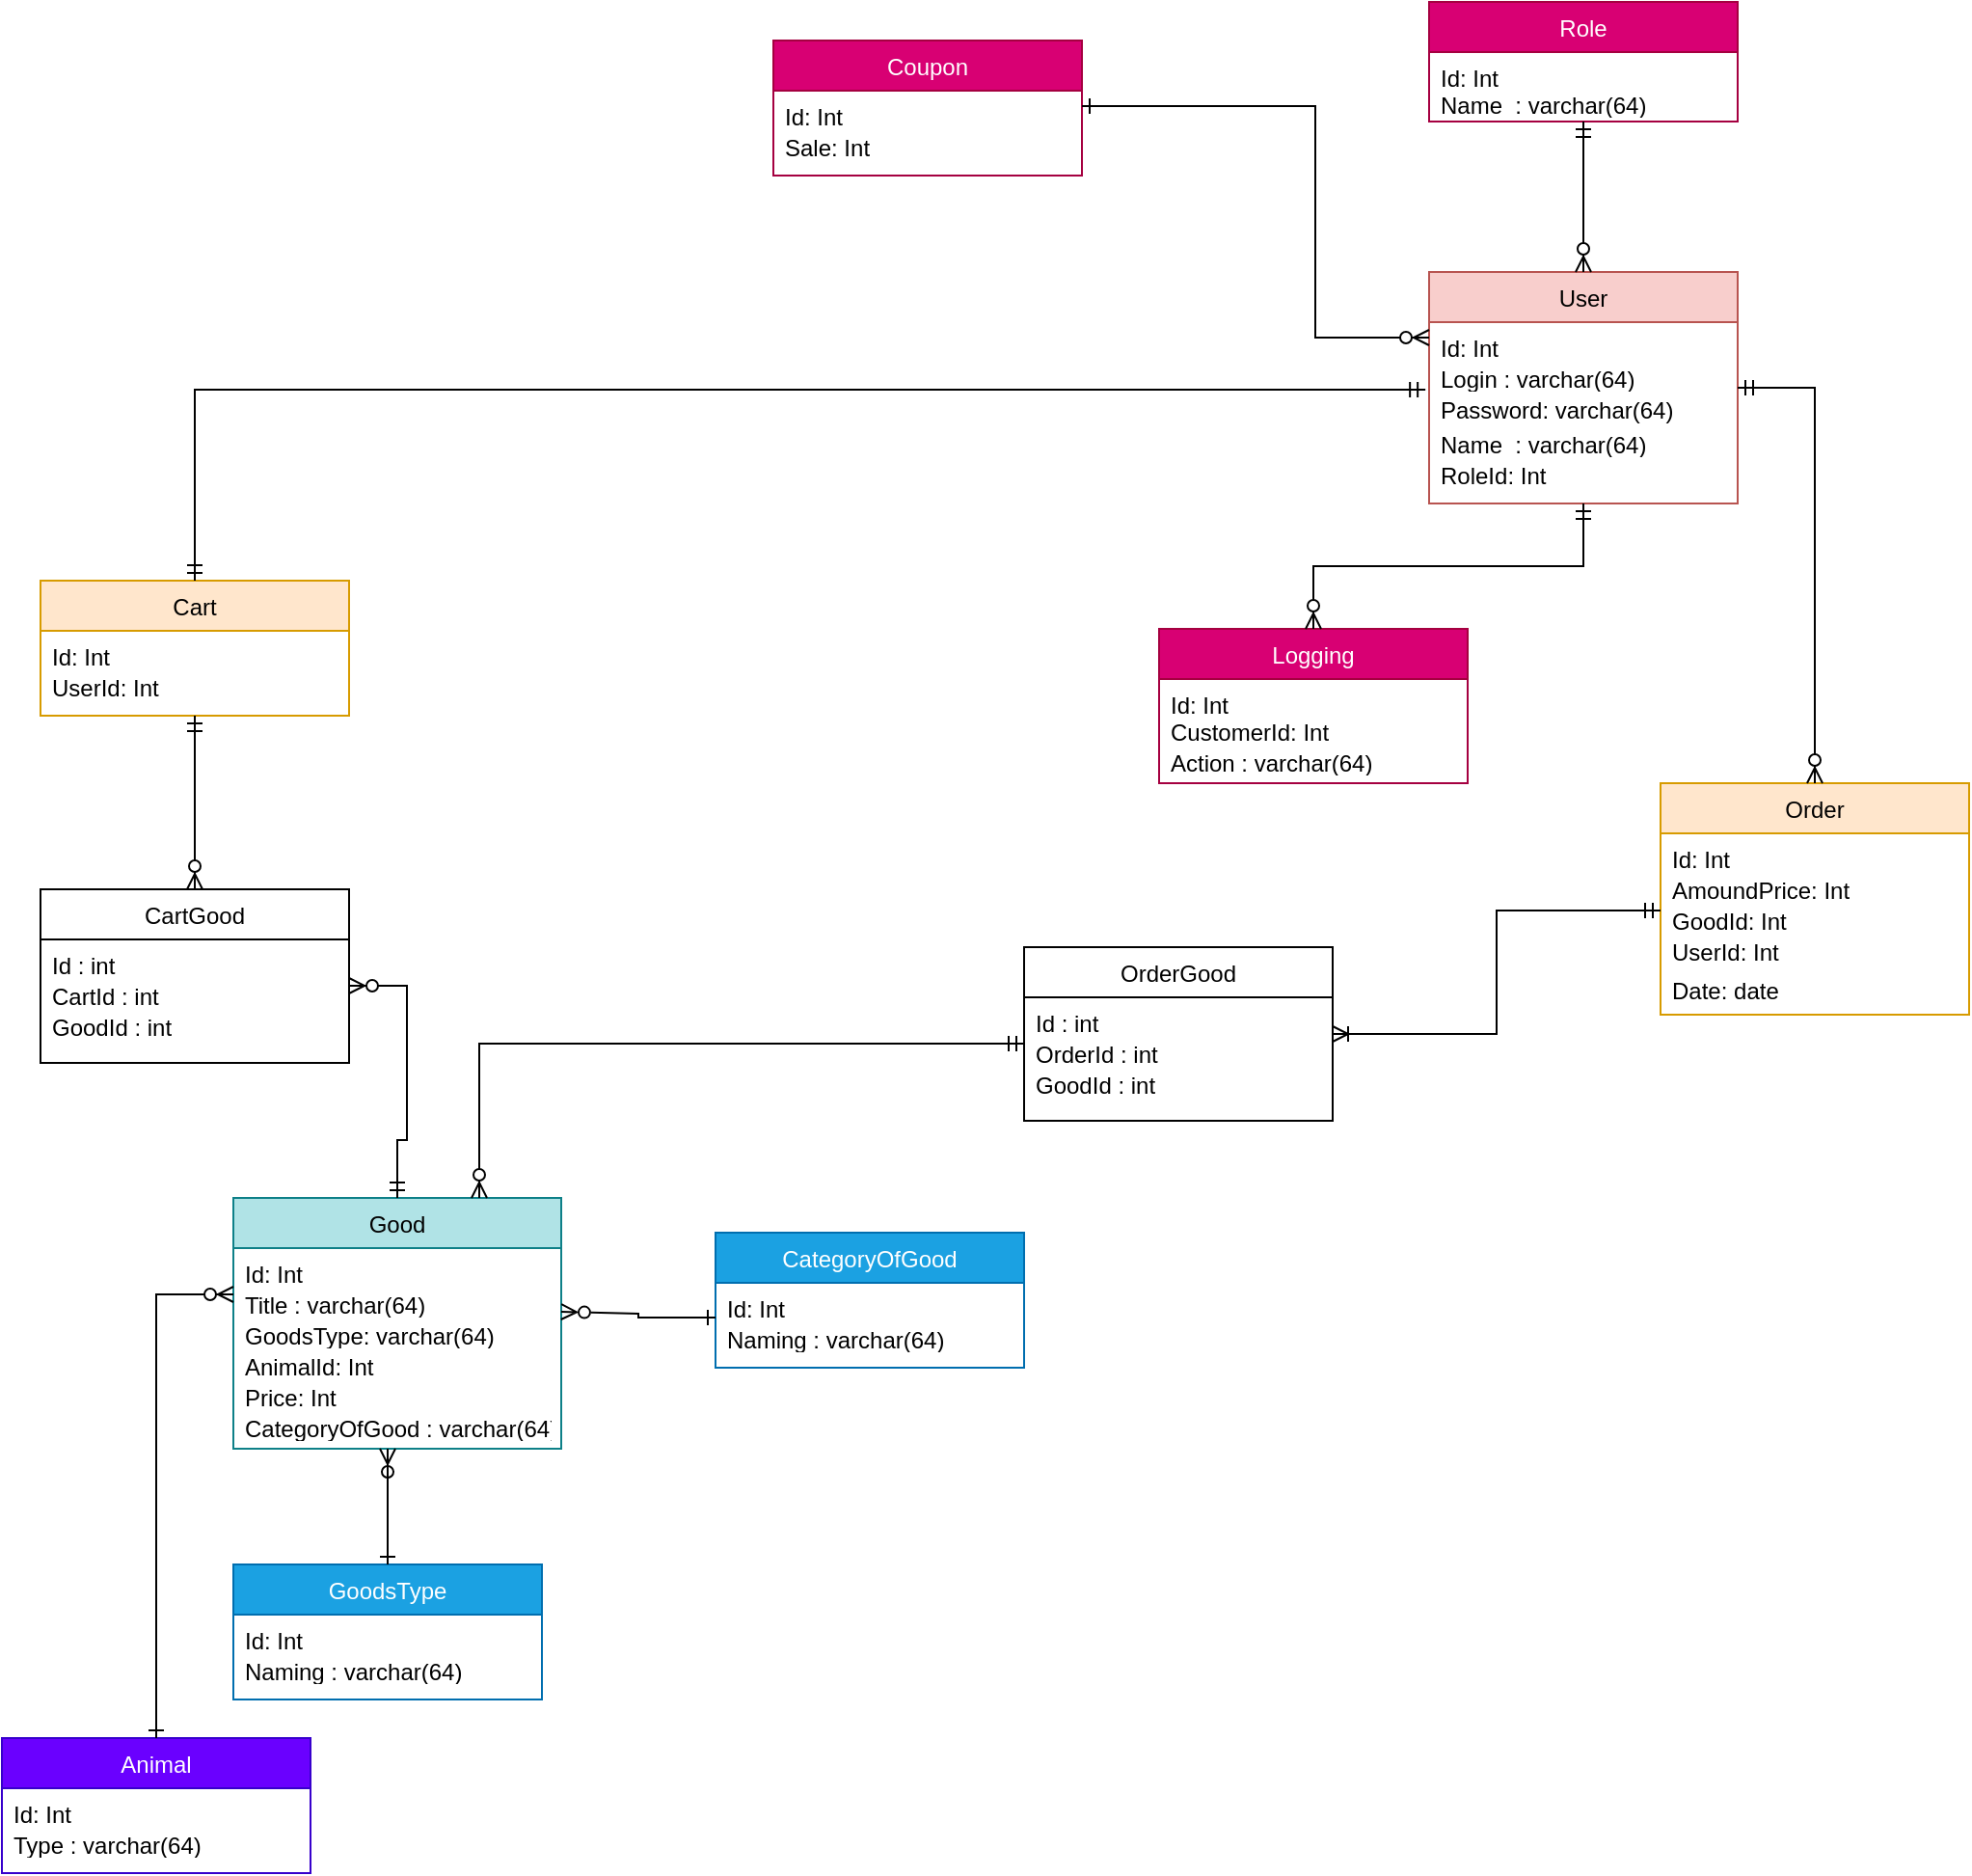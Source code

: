 <mxfile version="21.7.5" type="device">
  <diagram id="C5RBs43oDa-KdzZeNtuy" name="Page-1">
    <mxGraphModel dx="1369" dy="740" grid="1" gridSize="10" guides="1" tooltips="1" connect="1" arrows="1" fold="1" page="1" pageScale="1" pageWidth="827" pageHeight="1169" math="0" shadow="0">
      <root>
        <mxCell id="WIyWlLk6GJQsqaUBKTNV-0" />
        <mxCell id="WIyWlLk6GJQsqaUBKTNV-1" parent="WIyWlLk6GJQsqaUBKTNV-0" />
        <mxCell id="6qb5WNMlD2U8E1ZsG0e4-30" value="User" style="swimlane;fontStyle=0;align=center;verticalAlign=top;childLayout=stackLayout;horizontal=1;startSize=26;horizontalStack=0;resizeParent=1;resizeLast=0;collapsible=1;marginBottom=0;rounded=0;shadow=0;strokeWidth=1;fillColor=#f8cecc;strokeColor=#b85450;" parent="WIyWlLk6GJQsqaUBKTNV-1" vertex="1">
          <mxGeometry x="740" y="320" width="160" height="120" as="geometry">
            <mxRectangle x="740" y="320" width="160" height="26" as="alternateBounds" />
          </mxGeometry>
        </mxCell>
        <mxCell id="6qb5WNMlD2U8E1ZsG0e4-32" value="Id: Int" style="text;align=left;verticalAlign=top;spacingLeft=4;spacingRight=4;overflow=hidden;rotatable=0;points=[[0,0.5],[1,0.5]];portConstraint=eastwest;rounded=0;shadow=0;html=0;" parent="6qb5WNMlD2U8E1ZsG0e4-30" vertex="1">
          <mxGeometry y="26" width="160" height="16" as="geometry" />
        </mxCell>
        <mxCell id="w7qyRYWylFQH-fB0Ga35-0" value="Login : varchar(64)&#xa;" style="text;align=left;verticalAlign=top;spacingLeft=4;spacingRight=4;overflow=hidden;rotatable=0;points=[[0,0.5],[1,0.5]];portConstraint=eastwest;rounded=0;shadow=0;html=0;" parent="6qb5WNMlD2U8E1ZsG0e4-30" vertex="1">
          <mxGeometry y="42" width="160" height="16" as="geometry" />
        </mxCell>
        <mxCell id="6qb5WNMlD2U8E1ZsG0e4-33" value="Password: varchar(64)" style="text;align=left;verticalAlign=top;spacingLeft=4;spacingRight=4;overflow=hidden;rotatable=0;points=[[0,0.5],[1,0.5]];portConstraint=eastwest;rounded=0;shadow=0;html=0;" parent="6qb5WNMlD2U8E1ZsG0e4-30" vertex="1">
          <mxGeometry y="58" width="160" height="18" as="geometry" />
        </mxCell>
        <mxCell id="6qb5WNMlD2U8E1ZsG0e4-31" value="Name  : varchar(64)" style="text;align=left;verticalAlign=top;spacingLeft=4;spacingRight=4;overflow=hidden;rotatable=0;points=[[0,0.5],[1,0.5]];portConstraint=eastwest;" parent="6qb5WNMlD2U8E1ZsG0e4-30" vertex="1">
          <mxGeometry y="76" width="160" height="16" as="geometry" />
        </mxCell>
        <mxCell id="fyuA9UxaWJt7U_arlxt_-5" value="RoleId: Int&#xa;" style="text;align=left;verticalAlign=top;spacingLeft=4;spacingRight=4;overflow=hidden;rotatable=0;points=[[0,0.5],[1,0.5]];portConstraint=eastwest;" parent="6qb5WNMlD2U8E1ZsG0e4-30" vertex="1">
          <mxGeometry y="92" width="160" height="16" as="geometry" />
        </mxCell>
        <mxCell id="w7qyRYWylFQH-fB0Ga35-13" value="Order" style="swimlane;fontStyle=0;align=center;verticalAlign=top;childLayout=stackLayout;horizontal=1;startSize=26;horizontalStack=0;resizeParent=1;resizeLast=0;collapsible=1;marginBottom=0;rounded=0;shadow=0;strokeWidth=1;fillColor=#ffe6cc;strokeColor=#d79b00;" parent="WIyWlLk6GJQsqaUBKTNV-1" vertex="1">
          <mxGeometry x="860" y="585" width="160" height="120" as="geometry">
            <mxRectangle x="520" y="499" width="160" height="26" as="alternateBounds" />
          </mxGeometry>
        </mxCell>
        <mxCell id="w7qyRYWylFQH-fB0Ga35-14" value="Id: Int" style="text;align=left;verticalAlign=top;spacingLeft=4;spacingRight=4;overflow=hidden;rotatable=0;points=[[0,0.5],[1,0.5]];portConstraint=eastwest;rounded=0;shadow=0;html=0;" parent="w7qyRYWylFQH-fB0Ga35-13" vertex="1">
          <mxGeometry y="26" width="160" height="16" as="geometry" />
        </mxCell>
        <mxCell id="w7qyRYWylFQH-fB0Ga35-15" value="AmoundPrice: Int" style="text;align=left;verticalAlign=top;spacingLeft=4;spacingRight=4;overflow=hidden;rotatable=0;points=[[0,0.5],[1,0.5]];portConstraint=eastwest;rounded=0;shadow=0;html=0;" parent="w7qyRYWylFQH-fB0Ga35-13" vertex="1">
          <mxGeometry y="42" width="160" height="16" as="geometry" />
        </mxCell>
        <mxCell id="w7qyRYWylFQH-fB0Ga35-17" value="GoodId: Int" style="text;align=left;verticalAlign=top;spacingLeft=4;spacingRight=4;overflow=hidden;rotatable=0;points=[[0,0.5],[1,0.5]];portConstraint=eastwest;rounded=0;shadow=0;html=0;" parent="w7qyRYWylFQH-fB0Ga35-13" vertex="1">
          <mxGeometry y="58" width="160" height="16" as="geometry" />
        </mxCell>
        <mxCell id="w7qyRYWylFQH-fB0Ga35-18" value="UserId: Int" style="text;align=left;verticalAlign=top;spacingLeft=4;spacingRight=4;overflow=hidden;rotatable=0;points=[[0,0.5],[1,0.5]];portConstraint=eastwest;rounded=0;shadow=0;html=0;" parent="w7qyRYWylFQH-fB0Ga35-13" vertex="1">
          <mxGeometry y="74" width="160" height="20" as="geometry" />
        </mxCell>
        <mxCell id="VpY8d44TNYaPiwda6EWH-11" value="Date: date" style="text;align=left;verticalAlign=top;spacingLeft=4;spacingRight=4;overflow=hidden;rotatable=0;points=[[0,0.5],[1,0.5]];portConstraint=eastwest;rounded=0;shadow=0;html=0;" parent="w7qyRYWylFQH-fB0Ga35-13" vertex="1">
          <mxGeometry y="94" width="160" height="20" as="geometry" />
        </mxCell>
        <mxCell id="w7qyRYWylFQH-fB0Ga35-33" value="Good" style="swimlane;fontStyle=0;align=center;verticalAlign=top;childLayout=stackLayout;horizontal=1;startSize=26;horizontalStack=0;resizeParent=1;resizeLast=0;collapsible=1;marginBottom=0;rounded=0;shadow=0;strokeWidth=1;fillColor=#b0e3e6;strokeColor=#0e8088;" parent="WIyWlLk6GJQsqaUBKTNV-1" vertex="1">
          <mxGeometry x="120" y="800" width="170" height="130" as="geometry">
            <mxRectangle x="740" y="660" width="160" height="26" as="alternateBounds" />
          </mxGeometry>
        </mxCell>
        <mxCell id="w7qyRYWylFQH-fB0Ga35-34" value="Id: Int" style="text;align=left;verticalAlign=top;spacingLeft=4;spacingRight=4;overflow=hidden;rotatable=0;points=[[0,0.5],[1,0.5]];portConstraint=eastwest;rounded=0;shadow=0;html=0;" parent="w7qyRYWylFQH-fB0Ga35-33" vertex="1">
          <mxGeometry y="26" width="170" height="16" as="geometry" />
        </mxCell>
        <mxCell id="w7qyRYWylFQH-fB0Ga35-35" value="Title : varchar(64)" style="text;align=left;verticalAlign=top;spacingLeft=4;spacingRight=4;overflow=hidden;rotatable=0;points=[[0,0.5],[1,0.5]];portConstraint=eastwest;rounded=0;shadow=0;html=0;" parent="w7qyRYWylFQH-fB0Ga35-33" vertex="1">
          <mxGeometry y="42" width="170" height="16" as="geometry" />
        </mxCell>
        <mxCell id="w7qyRYWylFQH-fB0Ga35-36" value="GoodsType: varchar(64)" style="text;align=left;verticalAlign=top;spacingLeft=4;spacingRight=4;overflow=hidden;rotatable=0;points=[[0,0.5],[1,0.5]];portConstraint=eastwest;rounded=0;shadow=0;html=0;" parent="w7qyRYWylFQH-fB0Ga35-33" vertex="1">
          <mxGeometry y="58" width="170" height="16" as="geometry" />
        </mxCell>
        <mxCell id="w7qyRYWylFQH-fB0Ga35-37" value="AnimalId: Int" style="text;align=left;verticalAlign=top;spacingLeft=4;spacingRight=4;overflow=hidden;rotatable=0;points=[[0,0.5],[1,0.5]];portConstraint=eastwest;rounded=0;shadow=0;html=0;" parent="w7qyRYWylFQH-fB0Ga35-33" vertex="1">
          <mxGeometry y="74" width="170" height="16" as="geometry" />
        </mxCell>
        <mxCell id="VpY8d44TNYaPiwda6EWH-6" value="Price: Int" style="text;align=left;verticalAlign=top;spacingLeft=4;spacingRight=4;overflow=hidden;rotatable=0;points=[[0,0.5],[1,0.5]];portConstraint=eastwest;rounded=0;shadow=0;html=0;" parent="w7qyRYWylFQH-fB0Ga35-33" vertex="1">
          <mxGeometry y="90" width="170" height="16" as="geometry" />
        </mxCell>
        <mxCell id="VpY8d44TNYaPiwda6EWH-14" value="CategoryOfGood : varchar(64)" style="text;align=left;verticalAlign=top;spacingLeft=4;spacingRight=4;overflow=hidden;rotatable=0;points=[[0,0.5],[1,0.5]];portConstraint=eastwest;rounded=0;shadow=0;html=0;" parent="w7qyRYWylFQH-fB0Ga35-33" vertex="1">
          <mxGeometry y="106" width="170" height="16" as="geometry" />
        </mxCell>
        <mxCell id="w7qyRYWylFQH-fB0Ga35-44" value="Cart" style="swimlane;fontStyle=0;align=center;verticalAlign=top;childLayout=stackLayout;horizontal=1;startSize=26;horizontalStack=0;resizeParent=1;resizeLast=0;collapsible=1;marginBottom=0;rounded=0;shadow=0;strokeWidth=1;fillColor=#ffe6cc;strokeColor=#d79b00;" parent="WIyWlLk6GJQsqaUBKTNV-1" vertex="1">
          <mxGeometry x="20" y="480" width="160" height="70" as="geometry">
            <mxRectangle x="230" y="140" width="160" height="26" as="alternateBounds" />
          </mxGeometry>
        </mxCell>
        <mxCell id="w7qyRYWylFQH-fB0Ga35-45" value="Id: Int" style="text;align=left;verticalAlign=top;spacingLeft=4;spacingRight=4;overflow=hidden;rotatable=0;points=[[0,0.5],[1,0.5]];portConstraint=eastwest;rounded=0;shadow=0;html=0;" parent="w7qyRYWylFQH-fB0Ga35-44" vertex="1">
          <mxGeometry y="26" width="160" height="16" as="geometry" />
        </mxCell>
        <mxCell id="w7qyRYWylFQH-fB0Ga35-49" value="UserId: Int" style="text;align=left;verticalAlign=top;spacingLeft=4;spacingRight=4;overflow=hidden;rotatable=0;points=[[0,0.5],[1,0.5]];portConstraint=eastwest;rounded=0;shadow=0;html=0;" parent="w7qyRYWylFQH-fB0Ga35-44" vertex="1">
          <mxGeometry y="42" width="160" height="16" as="geometry" />
        </mxCell>
        <mxCell id="fyuA9UxaWJt7U_arlxt_-2" value="Role" style="swimlane;fontStyle=0;align=center;verticalAlign=top;childLayout=stackLayout;horizontal=1;startSize=26;horizontalStack=0;resizeParent=1;resizeLast=0;collapsible=1;marginBottom=0;rounded=0;shadow=0;strokeWidth=1;fillColor=#d80073;strokeColor=#A50040;fontColor=#ffffff;" parent="WIyWlLk6GJQsqaUBKTNV-1" vertex="1">
          <mxGeometry x="740" y="180" width="160" height="62" as="geometry">
            <mxRectangle x="990" y="387" width="160" height="26" as="alternateBounds" />
          </mxGeometry>
        </mxCell>
        <mxCell id="fyuA9UxaWJt7U_arlxt_-3" value="Id: Int" style="text;align=left;verticalAlign=top;spacingLeft=4;spacingRight=4;overflow=hidden;rotatable=0;points=[[0,0.5],[1,0.5]];portConstraint=eastwest;rounded=0;shadow=0;html=0;" parent="fyuA9UxaWJt7U_arlxt_-2" vertex="1">
          <mxGeometry y="26" width="160" height="14" as="geometry" />
        </mxCell>
        <mxCell id="fyuA9UxaWJt7U_arlxt_-4" value="Name  : varchar(64)" style="text;align=left;verticalAlign=top;spacingLeft=4;spacingRight=4;overflow=hidden;rotatable=0;points=[[0,0.5],[1,0.5]];portConstraint=eastwest;" parent="fyuA9UxaWJt7U_arlxt_-2" vertex="1">
          <mxGeometry y="40" width="160" height="16" as="geometry" />
        </mxCell>
        <mxCell id="fyuA9UxaWJt7U_arlxt_-6" value="" style="edgeStyle=elbowEdgeStyle;fontSize=12;html=1;endArrow=ERzeroToMany;startArrow=ERmandOne;rounded=0;entryX=0.5;entryY=0;entryDx=0;entryDy=0;exitX=0.5;exitY=1;exitDx=0;exitDy=0;" parent="WIyWlLk6GJQsqaUBKTNV-1" source="fyuA9UxaWJt7U_arlxt_-2" target="6qb5WNMlD2U8E1ZsG0e4-30" edge="1">
          <mxGeometry width="100" height="100" relative="1" as="geometry">
            <mxPoint x="990" y="431" as="sourcePoint" />
            <mxPoint x="900" y="430" as="targetPoint" />
            <Array as="points">
              <mxPoint x="820" y="280" />
            </Array>
          </mxGeometry>
        </mxCell>
        <mxCell id="PgJww2WzNL4B_Ec54gMQ-55" value="GoodsType" style="swimlane;fontStyle=0;align=center;verticalAlign=top;childLayout=stackLayout;horizontal=1;startSize=26;horizontalStack=0;resizeParent=1;resizeLast=0;collapsible=1;marginBottom=0;rounded=0;shadow=0;strokeWidth=1;fillColor=#1ba1e2;strokeColor=#006EAF;fontColor=#ffffff;" parent="WIyWlLk6GJQsqaUBKTNV-1" vertex="1">
          <mxGeometry x="120" y="990" width="160" height="70" as="geometry">
            <mxRectangle x="230" y="140" width="160" height="26" as="alternateBounds" />
          </mxGeometry>
        </mxCell>
        <mxCell id="PgJww2WzNL4B_Ec54gMQ-56" value="Id: Int" style="text;align=left;verticalAlign=top;spacingLeft=4;spacingRight=4;overflow=hidden;rotatable=0;points=[[0,0.5],[1,0.5]];portConstraint=eastwest;rounded=0;shadow=0;html=0;" parent="PgJww2WzNL4B_Ec54gMQ-55" vertex="1">
          <mxGeometry y="26" width="160" height="16" as="geometry" />
        </mxCell>
        <mxCell id="PgJww2WzNL4B_Ec54gMQ-57" value="Naming : varchar(64)" style="text;align=left;verticalAlign=top;spacingLeft=4;spacingRight=4;overflow=hidden;rotatable=0;points=[[0,0.5],[1,0.5]];portConstraint=eastwest;rounded=0;shadow=0;html=0;" parent="PgJww2WzNL4B_Ec54gMQ-55" vertex="1">
          <mxGeometry y="42" width="160" height="16" as="geometry" />
        </mxCell>
        <mxCell id="PgJww2WzNL4B_Ec54gMQ-58" value="" style="fontSize=12;html=1;endArrow=ERzeroToMany;endFill=1;rounded=0;" parent="WIyWlLk6GJQsqaUBKTNV-1" edge="1">
          <mxGeometry width="100" height="100" relative="1" as="geometry">
            <mxPoint x="200" y="940" as="sourcePoint" />
            <mxPoint x="200" y="930" as="targetPoint" />
          </mxGeometry>
        </mxCell>
        <mxCell id="PgJww2WzNL4B_Ec54gMQ-59" value="" style="fontSize=12;html=1;endArrow=ERone;endFill=1;rounded=0;entryX=0.5;entryY=0;entryDx=0;entryDy=0;" parent="WIyWlLk6GJQsqaUBKTNV-1" target="PgJww2WzNL4B_Ec54gMQ-55" edge="1">
          <mxGeometry width="100" height="100" relative="1" as="geometry">
            <mxPoint x="200" y="930" as="sourcePoint" />
            <mxPoint x="340" y="870" as="targetPoint" />
          </mxGeometry>
        </mxCell>
        <mxCell id="PgJww2WzNL4B_Ec54gMQ-60" value="CategoryOfGood" style="swimlane;fontStyle=0;align=center;verticalAlign=top;childLayout=stackLayout;horizontal=1;startSize=26;horizontalStack=0;resizeParent=1;resizeLast=0;collapsible=1;marginBottom=0;rounded=0;shadow=0;strokeWidth=1;fillColor=#1ba1e2;strokeColor=#006EAF;fontColor=#ffffff;" parent="WIyWlLk6GJQsqaUBKTNV-1" vertex="1">
          <mxGeometry x="370" y="818" width="160" height="70" as="geometry">
            <mxRectangle x="230" y="140" width="160" height="26" as="alternateBounds" />
          </mxGeometry>
        </mxCell>
        <mxCell id="PgJww2WzNL4B_Ec54gMQ-61" value="Id: Int" style="text;align=left;verticalAlign=top;spacingLeft=4;spacingRight=4;overflow=hidden;rotatable=0;points=[[0,0.5],[1,0.5]];portConstraint=eastwest;rounded=0;shadow=0;html=0;" parent="PgJww2WzNL4B_Ec54gMQ-60" vertex="1">
          <mxGeometry y="26" width="160" height="16" as="geometry" />
        </mxCell>
        <mxCell id="PgJww2WzNL4B_Ec54gMQ-62" value="Naming : varchar(64)" style="text;align=left;verticalAlign=top;spacingLeft=4;spacingRight=4;overflow=hidden;rotatable=0;points=[[0,0.5],[1,0.5]];portConstraint=eastwest;rounded=0;shadow=0;html=0;" parent="PgJww2WzNL4B_Ec54gMQ-60" vertex="1">
          <mxGeometry y="42" width="160" height="16" as="geometry" />
        </mxCell>
        <mxCell id="Yc_l20d78vBWukS0RY-6-18" value="Animal" style="swimlane;fontStyle=0;align=center;verticalAlign=top;childLayout=stackLayout;horizontal=1;startSize=26;horizontalStack=0;resizeParent=1;resizeLast=0;collapsible=1;marginBottom=0;rounded=0;shadow=0;strokeWidth=1;fillColor=#6a00ff;strokeColor=#3700CC;fontColor=#ffffff;" parent="WIyWlLk6GJQsqaUBKTNV-1" vertex="1">
          <mxGeometry y="1080" width="160" height="70" as="geometry">
            <mxRectangle x="230" y="140" width="160" height="26" as="alternateBounds" />
          </mxGeometry>
        </mxCell>
        <mxCell id="Yc_l20d78vBWukS0RY-6-19" value="Id: Int" style="text;align=left;verticalAlign=top;spacingLeft=4;spacingRight=4;overflow=hidden;rotatable=0;points=[[0,0.5],[1,0.5]];portConstraint=eastwest;rounded=0;shadow=0;html=0;" parent="Yc_l20d78vBWukS0RY-6-18" vertex="1">
          <mxGeometry y="26" width="160" height="16" as="geometry" />
        </mxCell>
        <mxCell id="Yc_l20d78vBWukS0RY-6-20" value="Type : varchar(64)" style="text;align=left;verticalAlign=top;spacingLeft=4;spacingRight=4;overflow=hidden;rotatable=0;points=[[0,0.5],[1,0.5]];portConstraint=eastwest;rounded=0;shadow=0;html=0;" parent="Yc_l20d78vBWukS0RY-6-18" vertex="1">
          <mxGeometry y="42" width="160" height="16" as="geometry" />
        </mxCell>
        <mxCell id="Yc_l20d78vBWukS0RY-6-23" value="" style="edgeStyle=orthogonalEdgeStyle;fontSize=12;html=1;endArrow=ERzeroToMany;startArrow=ERone;rounded=0;startFill=0;exitX=0.5;exitY=0;exitDx=0;exitDy=0;entryX=0;entryY=0.5;entryDx=0;entryDy=0;" parent="WIyWlLk6GJQsqaUBKTNV-1" source="Yc_l20d78vBWukS0RY-6-18" target="w7qyRYWylFQH-fB0Ga35-35" edge="1">
          <mxGeometry width="100" height="100" relative="1" as="geometry">
            <mxPoint x="524" y="1110" as="sourcePoint" />
            <mxPoint x="714" y="930" as="targetPoint" />
            <Array as="points">
              <mxPoint x="80" y="1070" />
              <mxPoint x="80" y="850" />
            </Array>
          </mxGeometry>
        </mxCell>
        <mxCell id="Yc_l20d78vBWukS0RY-6-32" value="" style="edgeStyle=orthogonalEdgeStyle;fontSize=12;html=1;endArrow=ERmandOne;startArrow=ERmandOne;rounded=0;entryX=-0.012;entryY=0.167;entryDx=0;entryDy=0;entryPerimeter=0;exitX=0.5;exitY=0;exitDx=0;exitDy=0;" parent="WIyWlLk6GJQsqaUBKTNV-1" source="w7qyRYWylFQH-fB0Ga35-44" target="6qb5WNMlD2U8E1ZsG0e4-33" edge="1">
          <mxGeometry width="100" height="100" relative="1" as="geometry">
            <mxPoint x="130" y="520" as="sourcePoint" />
            <mxPoint x="230" y="380" as="targetPoint" />
          </mxGeometry>
        </mxCell>
        <mxCell id="Yc_l20d78vBWukS0RY-6-34" value="" style="edgeStyle=orthogonalEdgeStyle;fontSize=12;html=1;endArrow=ERzeroToMany;startArrow=ERmandOne;rounded=0;exitX=1;exitY=0.5;exitDx=0;exitDy=0;entryX=0.5;entryY=0;entryDx=0;entryDy=0;" parent="WIyWlLk6GJQsqaUBKTNV-1" source="6qb5WNMlD2U8E1ZsG0e4-30" target="w7qyRYWylFQH-fB0Ga35-13" edge="1">
          <mxGeometry width="100" height="100" relative="1" as="geometry">
            <mxPoint x="819.5" y="610" as="sourcePoint" />
            <mxPoint x="919.5" y="510" as="targetPoint" />
          </mxGeometry>
        </mxCell>
        <mxCell id="VpY8d44TNYaPiwda6EWH-7" value="Logging" style="swimlane;fontStyle=0;align=center;verticalAlign=top;childLayout=stackLayout;horizontal=1;startSize=26;horizontalStack=0;resizeParent=1;resizeLast=0;collapsible=1;marginBottom=0;rounded=0;shadow=0;strokeWidth=1;fillColor=#d80073;strokeColor=#A50040;fontColor=#ffffff;" parent="WIyWlLk6GJQsqaUBKTNV-1" vertex="1">
          <mxGeometry x="600" y="505" width="160" height="80" as="geometry">
            <mxRectangle x="990" y="387" width="160" height="26" as="alternateBounds" />
          </mxGeometry>
        </mxCell>
        <mxCell id="VpY8d44TNYaPiwda6EWH-8" value="Id: Int" style="text;align=left;verticalAlign=top;spacingLeft=4;spacingRight=4;overflow=hidden;rotatable=0;points=[[0,0.5],[1,0.5]];portConstraint=eastwest;rounded=0;shadow=0;html=0;" parent="VpY8d44TNYaPiwda6EWH-7" vertex="1">
          <mxGeometry y="26" width="160" height="14" as="geometry" />
        </mxCell>
        <mxCell id="VpY8d44TNYaPiwda6EWH-9" value="CustomerId: Int" style="text;align=left;verticalAlign=top;spacingLeft=4;spacingRight=4;overflow=hidden;rotatable=0;points=[[0,0.5],[1,0.5]];portConstraint=eastwest;" parent="VpY8d44TNYaPiwda6EWH-7" vertex="1">
          <mxGeometry y="40" width="160" height="16" as="geometry" />
        </mxCell>
        <mxCell id="VpY8d44TNYaPiwda6EWH-10" value="Action : varchar(64)&#xa;" style="text;align=left;verticalAlign=top;spacingLeft=4;spacingRight=4;overflow=hidden;rotatable=0;points=[[0,0.5],[1,0.5]];portConstraint=eastwest;" parent="VpY8d44TNYaPiwda6EWH-7" vertex="1">
          <mxGeometry y="56" width="160" height="16" as="geometry" />
        </mxCell>
        <mxCell id="VpY8d44TNYaPiwda6EWH-13" value="" style="fontSize=12;html=1;endArrow=ERone;endFill=1;rounded=0;entryX=0;entryY=0.125;entryDx=0;entryDy=0;edgeStyle=orthogonalEdgeStyle;entryPerimeter=0;startArrow=ERzeroToMany;startFill=0;exitX=1;exitY=0.063;exitDx=0;exitDy=0;exitPerimeter=0;" parent="WIyWlLk6GJQsqaUBKTNV-1" source="w7qyRYWylFQH-fB0Ga35-36" target="PgJww2WzNL4B_Ec54gMQ-62" edge="1">
          <mxGeometry width="100" height="100" relative="1" as="geometry">
            <mxPoint x="330" y="930" as="sourcePoint" />
            <mxPoint x="330" y="960" as="targetPoint" />
            <Array as="points">
              <mxPoint x="330" y="860" />
              <mxPoint x="330" y="862" />
            </Array>
          </mxGeometry>
        </mxCell>
        <mxCell id="VpY8d44TNYaPiwda6EWH-15" value="" style="edgeStyle=orthogonalEdgeStyle;fontSize=12;html=1;endArrow=ERzeroToMany;startArrow=ERmandOne;rounded=0;exitX=0.5;exitY=1;exitDx=0;exitDy=0;entryX=0.5;entryY=0;entryDx=0;entryDy=0;" parent="WIyWlLk6GJQsqaUBKTNV-1" source="6qb5WNMlD2U8E1ZsG0e4-30" target="VpY8d44TNYaPiwda6EWH-7" edge="1">
          <mxGeometry width="100" height="100" relative="1" as="geometry">
            <mxPoint x="700" y="650" as="sourcePoint" />
            <mxPoint x="800" y="550" as="targetPoint" />
          </mxGeometry>
        </mxCell>
        <mxCell id="VpY8d44TNYaPiwda6EWH-16" value="Coupon" style="swimlane;fontStyle=0;align=center;verticalAlign=top;childLayout=stackLayout;horizontal=1;startSize=26;horizontalStack=0;resizeParent=1;resizeLast=0;collapsible=1;marginBottom=0;rounded=0;shadow=0;strokeWidth=1;fillColor=#d80073;strokeColor=#A50040;fontColor=#ffffff;" parent="WIyWlLk6GJQsqaUBKTNV-1" vertex="1">
          <mxGeometry x="400" y="200" width="160" height="70" as="geometry">
            <mxRectangle x="539" y="240" width="160" height="26" as="alternateBounds" />
          </mxGeometry>
        </mxCell>
        <mxCell id="VpY8d44TNYaPiwda6EWH-17" value="Id: Int" style="text;align=left;verticalAlign=top;spacingLeft=4;spacingRight=4;overflow=hidden;rotatable=0;points=[[0,0.5],[1,0.5]];portConstraint=eastwest;rounded=0;shadow=0;html=0;" parent="VpY8d44TNYaPiwda6EWH-16" vertex="1">
          <mxGeometry y="26" width="160" height="16" as="geometry" />
        </mxCell>
        <mxCell id="VpY8d44TNYaPiwda6EWH-18" value="Sale: Int" style="text;align=left;verticalAlign=top;spacingLeft=4;spacingRight=4;overflow=hidden;rotatable=0;points=[[0,0.5],[1,0.5]];portConstraint=eastwest;rounded=0;shadow=0;html=0;" parent="VpY8d44TNYaPiwda6EWH-16" vertex="1">
          <mxGeometry y="42" width="160" height="16" as="geometry" />
        </mxCell>
        <mxCell id="VpY8d44TNYaPiwda6EWH-19" value="" style="edgeStyle=elbowEdgeStyle;fontSize=12;html=1;endArrow=ERone;endFill=0;startArrow=ERzeroToMany;rounded=0;entryX=1;entryY=0.5;entryDx=0;entryDy=0;exitX=0;exitY=0.5;exitDx=0;exitDy=0;" parent="WIyWlLk6GJQsqaUBKTNV-1" source="6qb5WNMlD2U8E1ZsG0e4-32" target="VpY8d44TNYaPiwda6EWH-17" edge="1">
          <mxGeometry width="100" height="100" relative="1" as="geometry">
            <mxPoint x="681" y="280" as="sourcePoint" />
            <mxPoint x="711" y="270" as="targetPoint" />
            <Array as="points">
              <mxPoint x="681" y="260" />
            </Array>
          </mxGeometry>
        </mxCell>
        <mxCell id="U1ZJQic06dcOob1wZSDL-0" value="CartGood" style="swimlane;fontStyle=0;align=center;verticalAlign=top;childLayout=stackLayout;horizontal=1;startSize=26;horizontalStack=0;resizeParent=1;resizeLast=0;collapsible=1;marginBottom=0;rounded=0;shadow=0;strokeWidth=1;" vertex="1" parent="WIyWlLk6GJQsqaUBKTNV-1">
          <mxGeometry x="20" y="640" width="160" height="90" as="geometry">
            <mxRectangle x="539" y="240" width="160" height="26" as="alternateBounds" />
          </mxGeometry>
        </mxCell>
        <mxCell id="U1ZJQic06dcOob1wZSDL-1" value="Id : int" style="text;align=left;verticalAlign=top;spacingLeft=4;spacingRight=4;overflow=hidden;rotatable=0;points=[[0,0.5],[1,0.5]];portConstraint=eastwest;rounded=0;shadow=0;html=0;" vertex="1" parent="U1ZJQic06dcOob1wZSDL-0">
          <mxGeometry y="26" width="160" height="16" as="geometry" />
        </mxCell>
        <mxCell id="U1ZJQic06dcOob1wZSDL-2" value="CartId : int" style="text;align=left;verticalAlign=top;spacingLeft=4;spacingRight=4;overflow=hidden;rotatable=0;points=[[0,0.5],[1,0.5]];portConstraint=eastwest;rounded=0;shadow=0;html=0;" vertex="1" parent="U1ZJQic06dcOob1wZSDL-0">
          <mxGeometry y="42" width="160" height="16" as="geometry" />
        </mxCell>
        <mxCell id="U1ZJQic06dcOob1wZSDL-3" value="GoodId : int" style="text;align=left;verticalAlign=top;spacingLeft=4;spacingRight=4;overflow=hidden;rotatable=0;points=[[0,0.5],[1,0.5]];portConstraint=eastwest;rounded=0;shadow=0;html=0;" vertex="1" parent="U1ZJQic06dcOob1wZSDL-0">
          <mxGeometry y="58" width="160" height="16" as="geometry" />
        </mxCell>
        <mxCell id="U1ZJQic06dcOob1wZSDL-4" value="" style="edgeStyle=orthogonalEdgeStyle;fontSize=12;html=1;endArrow=ERzeroToMany;startArrow=ERmandOne;rounded=0;entryX=1;entryY=0.5;entryDx=0;entryDy=0;exitX=0.5;exitY=0;exitDx=0;exitDy=0;" edge="1" parent="WIyWlLk6GJQsqaUBKTNV-1" source="w7qyRYWylFQH-fB0Ga35-33" target="U1ZJQic06dcOob1wZSDL-2">
          <mxGeometry width="100" height="100" relative="1" as="geometry">
            <mxPoint x="560" y="700" as="sourcePoint" />
            <mxPoint x="660" y="600" as="targetPoint" />
            <Array as="points">
              <mxPoint x="205" y="770" />
              <mxPoint x="210" y="770" />
              <mxPoint x="210" y="690" />
            </Array>
          </mxGeometry>
        </mxCell>
        <mxCell id="U1ZJQic06dcOob1wZSDL-5" value="" style="edgeStyle=orthogonalEdgeStyle;fontSize=12;html=1;endArrow=ERzeroToMany;startArrow=ERmandOne;rounded=0;exitX=0.5;exitY=1;exitDx=0;exitDy=0;entryX=0.5;entryY=0;entryDx=0;entryDy=0;" edge="1" parent="WIyWlLk6GJQsqaUBKTNV-1" source="w7qyRYWylFQH-fB0Ga35-44" target="U1ZJQic06dcOob1wZSDL-0">
          <mxGeometry width="100" height="100" relative="1" as="geometry">
            <mxPoint x="230" y="564.75" as="sourcePoint" />
            <mxPoint x="330" y="464.75" as="targetPoint" />
          </mxGeometry>
        </mxCell>
        <mxCell id="U1ZJQic06dcOob1wZSDL-11" value="OrderGood" style="swimlane;fontStyle=0;align=center;verticalAlign=top;childLayout=stackLayout;horizontal=1;startSize=26;horizontalStack=0;resizeParent=1;resizeLast=0;collapsible=1;marginBottom=0;rounded=0;shadow=0;strokeWidth=1;" vertex="1" parent="WIyWlLk6GJQsqaUBKTNV-1">
          <mxGeometry x="530" y="670" width="160" height="90" as="geometry">
            <mxRectangle x="539" y="240" width="160" height="26" as="alternateBounds" />
          </mxGeometry>
        </mxCell>
        <mxCell id="U1ZJQic06dcOob1wZSDL-12" value="Id : int" style="text;align=left;verticalAlign=top;spacingLeft=4;spacingRight=4;overflow=hidden;rotatable=0;points=[[0,0.5],[1,0.5]];portConstraint=eastwest;rounded=0;shadow=0;html=0;" vertex="1" parent="U1ZJQic06dcOob1wZSDL-11">
          <mxGeometry y="26" width="160" height="16" as="geometry" />
        </mxCell>
        <mxCell id="U1ZJQic06dcOob1wZSDL-13" value="OrderId : int" style="text;align=left;verticalAlign=top;spacingLeft=4;spacingRight=4;overflow=hidden;rotatable=0;points=[[0,0.5],[1,0.5]];portConstraint=eastwest;rounded=0;shadow=0;html=0;" vertex="1" parent="U1ZJQic06dcOob1wZSDL-11">
          <mxGeometry y="42" width="160" height="16" as="geometry" />
        </mxCell>
        <mxCell id="U1ZJQic06dcOob1wZSDL-14" value="GoodId : int" style="text;align=left;verticalAlign=top;spacingLeft=4;spacingRight=4;overflow=hidden;rotatable=0;points=[[0,0.5],[1,0.5]];portConstraint=eastwest;rounded=0;shadow=0;html=0;" vertex="1" parent="U1ZJQic06dcOob1wZSDL-11">
          <mxGeometry y="58" width="160" height="16" as="geometry" />
        </mxCell>
        <mxCell id="U1ZJQic06dcOob1wZSDL-15" value="" style="edgeStyle=orthogonalEdgeStyle;fontSize=12;html=1;endArrow=ERzeroToMany;startArrow=ERmandOne;rounded=0;exitX=0;exitY=0.5;exitDx=0;exitDy=0;entryX=0.75;entryY=0;entryDx=0;entryDy=0;" edge="1" parent="WIyWlLk6GJQsqaUBKTNV-1" source="U1ZJQic06dcOob1wZSDL-13" target="w7qyRYWylFQH-fB0Ga35-33">
          <mxGeometry width="100" height="100" relative="1" as="geometry">
            <mxPoint x="313" y="669.5" as="sourcePoint" />
            <mxPoint x="413" y="569.5" as="targetPoint" />
          </mxGeometry>
        </mxCell>
        <mxCell id="U1ZJQic06dcOob1wZSDL-16" value="" style="edgeStyle=orthogonalEdgeStyle;fontSize=12;html=1;endArrow=ERoneToMany;startArrow=ERmandOne;rounded=0;entryX=1;entryY=0.5;entryDx=0;entryDy=0;exitX=0;exitY=0.5;exitDx=0;exitDy=0;" edge="1" parent="WIyWlLk6GJQsqaUBKTNV-1" source="w7qyRYWylFQH-fB0Ga35-17" target="U1ZJQic06dcOob1wZSDL-11">
          <mxGeometry width="100" height="100" relative="1" as="geometry">
            <mxPoint x="700" y="817.5" as="sourcePoint" />
            <mxPoint x="800" y="717.5" as="targetPoint" />
          </mxGeometry>
        </mxCell>
      </root>
    </mxGraphModel>
  </diagram>
</mxfile>
